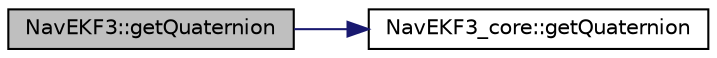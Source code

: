 digraph "NavEKF3::getQuaternion"
{
 // INTERACTIVE_SVG=YES
  edge [fontname="Helvetica",fontsize="10",labelfontname="Helvetica",labelfontsize="10"];
  node [fontname="Helvetica",fontsize="10",shape=record];
  rankdir="LR";
  Node1 [label="NavEKF3::getQuaternion",height=0.2,width=0.4,color="black", fillcolor="grey75", style="filled", fontcolor="black"];
  Node1 -> Node2 [color="midnightblue",fontsize="10",style="solid",fontname="Helvetica"];
  Node2 [label="NavEKF3_core::getQuaternion",height=0.2,width=0.4,color="black", fillcolor="white", style="filled",URL="$classNavEKF3__core.html#acf381eacd9d36dd164a67ed71c14da3a"];
}
